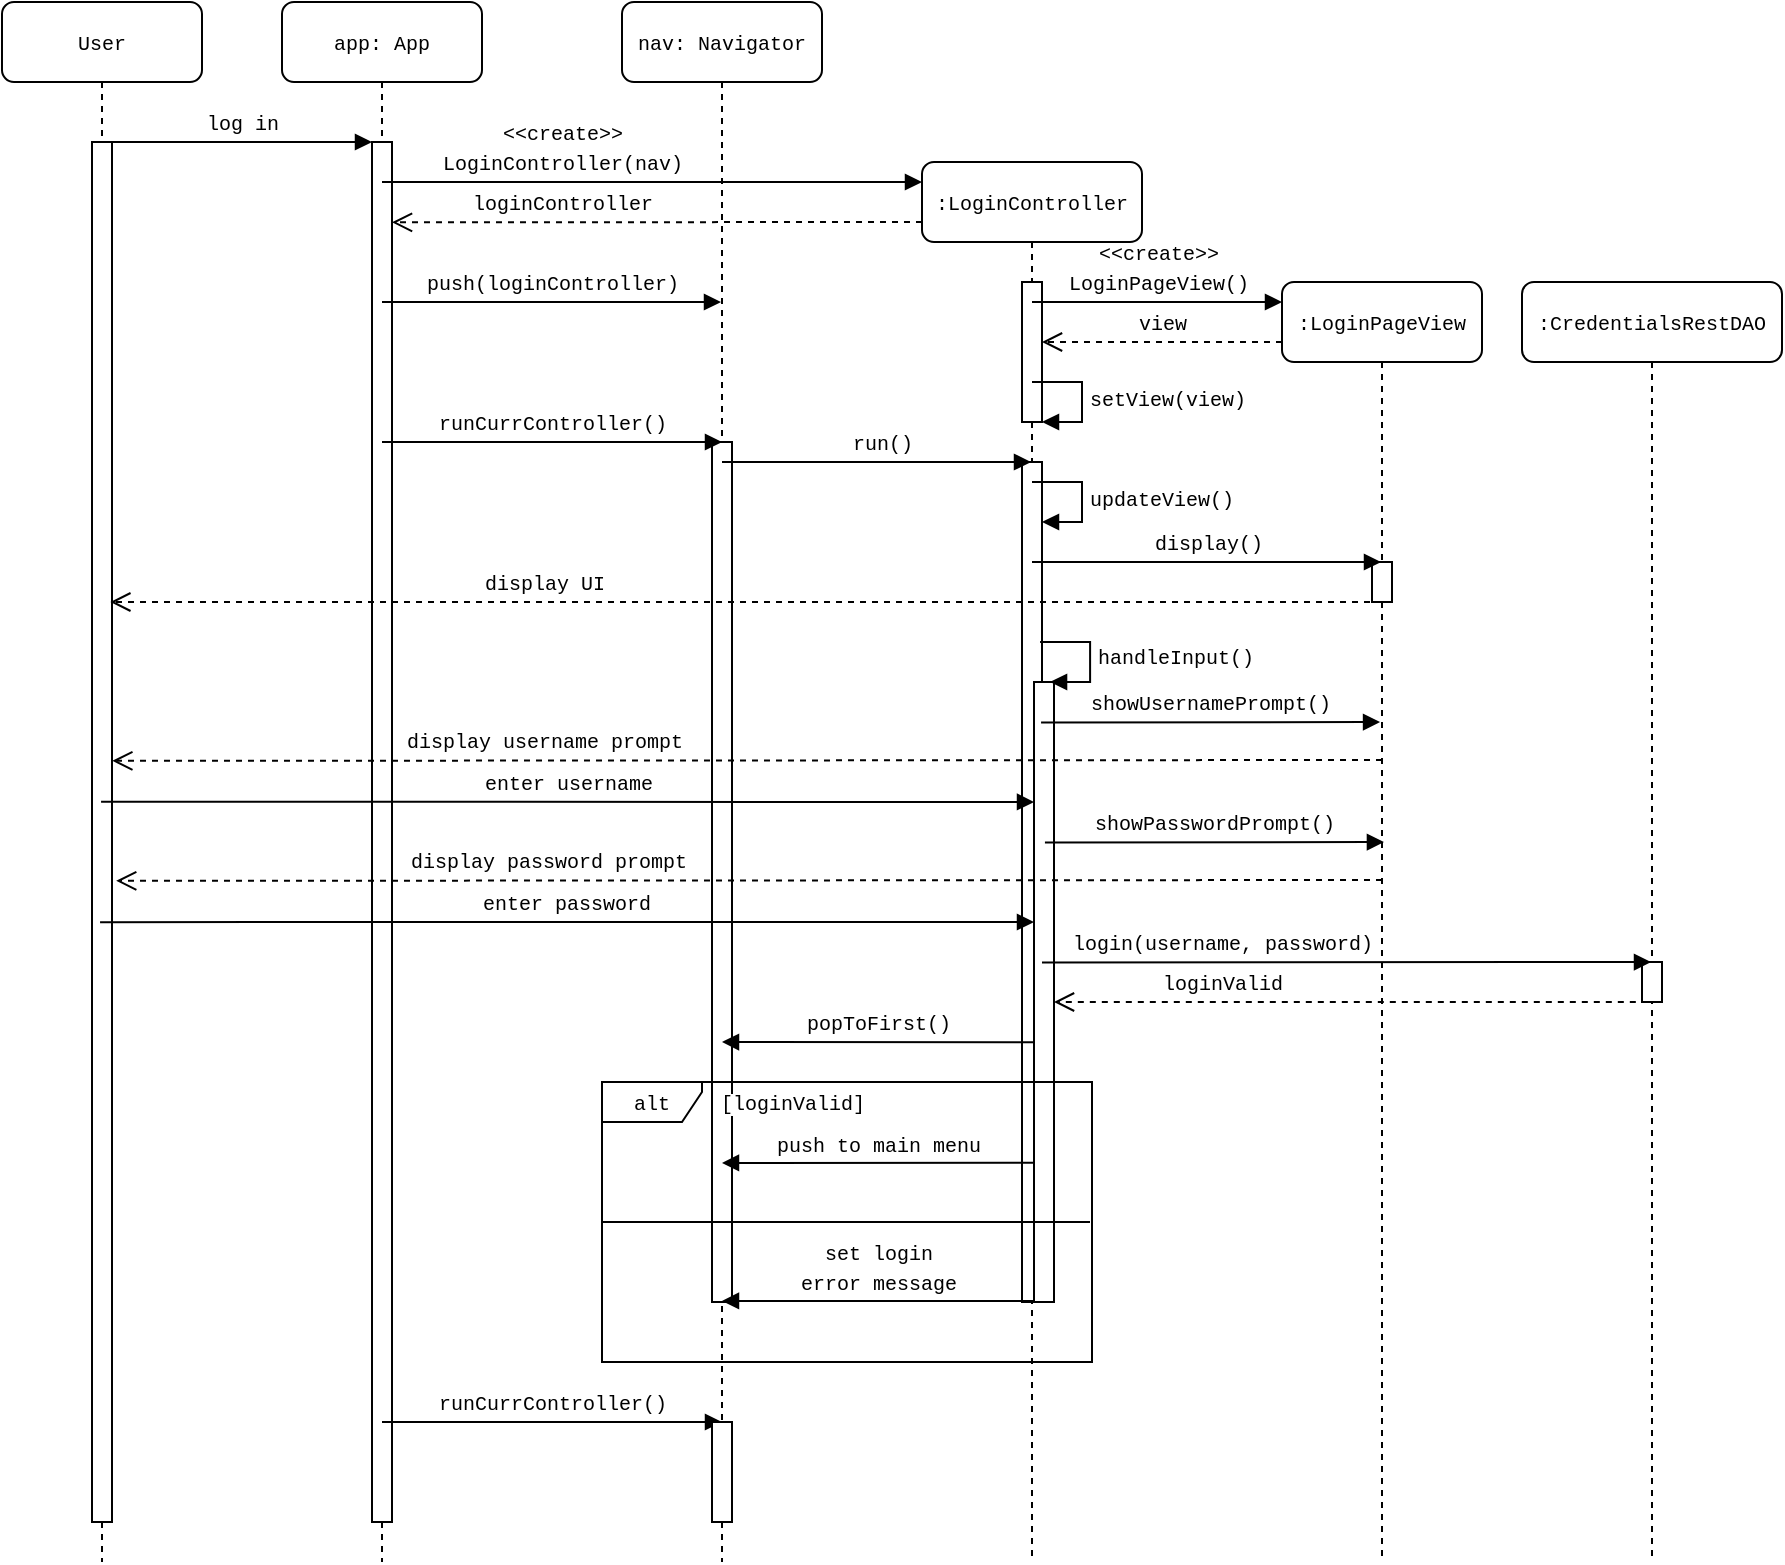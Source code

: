 <mxfile version="12.9.10" type="device"><diagram name="Page-1" id="13e1069c-82ec-6db2-03f1-153e76fe0fe0"><mxGraphModel dx="1426" dy="1629" grid="1" gridSize="10" guides="1" tooltips="1" connect="1" arrows="1" fold="1" page="1" pageScale="1" pageWidth="1100" pageHeight="850" background="#ffffff" math="0" shadow="0"><root><mxCell id="0"/><mxCell id="1" parent="0"/><mxCell id="7baba1c4bc27f4b0-4" value="&lt;font style=&quot;font-size: 10px&quot; face=&quot;Courier New&quot;&gt;:LoginController&lt;/font&gt;" style="shape=umlLifeline;perimeter=lifelinePerimeter;whiteSpace=wrap;html=1;container=1;collapsible=0;recursiveResize=0;outlineConnect=0;rounded=1;shadow=0;comic=0;labelBackgroundColor=none;strokeWidth=1;fontFamily=Verdana;fontSize=12;align=center;" parent="1" vertex="1"><mxGeometry x="560" y="120" width="110" height="700" as="geometry"/></mxCell><mxCell id="PVWXsQGOAxapaRBkz5lY-12" value="" style="html=1;points=[];perimeter=orthogonalPerimeter;rounded=0;shadow=0;comic=0;labelBackgroundColor=none;strokeWidth=1;fontFamily=Verdana;fontSize=12;align=center;" parent="1" vertex="1"><mxGeometry x="610" y="180" width="10" height="70" as="geometry"/></mxCell><mxCell id="7baba1c4bc27f4b0-2" value="&lt;font style=&quot;font-size: 10px&quot; face=&quot;Courier New&quot;&gt;app: App&lt;/font&gt;" style="shape=umlLifeline;perimeter=lifelinePerimeter;whiteSpace=wrap;html=1;container=1;collapsible=0;recursiveResize=0;outlineConnect=0;rounded=1;shadow=0;comic=0;labelBackgroundColor=none;strokeWidth=1;fontFamily=Verdana;fontSize=12;align=center;" parent="1" vertex="1"><mxGeometry x="240" y="40" width="100" height="780" as="geometry"/></mxCell><mxCell id="7baba1c4bc27f4b0-10" value="" style="html=1;points=[];perimeter=orthogonalPerimeter;rounded=0;shadow=0;comic=0;labelBackgroundColor=none;strokeWidth=1;fontFamily=Verdana;fontSize=12;align=center;" parent="7baba1c4bc27f4b0-2" vertex="1"><mxGeometry x="45" y="70" width="10" height="690" as="geometry"/></mxCell><mxCell id="7baba1c4bc27f4b0-5" value="&lt;span style=&quot;font-family: &amp;#34;courier new&amp;#34; ; font-size: 10px&quot;&gt;:LoginPageView&lt;/span&gt;" style="shape=umlLifeline;perimeter=lifelinePerimeter;whiteSpace=wrap;html=1;container=1;collapsible=0;recursiveResize=0;outlineConnect=0;rounded=1;shadow=0;comic=0;labelBackgroundColor=none;strokeWidth=1;fontFamily=Verdana;fontSize=12;align=center;" parent="1" vertex="1"><mxGeometry x="740" y="180" width="100" height="640" as="geometry"/></mxCell><mxCell id="PVWXsQGOAxapaRBkz5lY-40" value="" style="html=1;points=[];perimeter=orthogonalPerimeter;rounded=0;shadow=0;comic=0;labelBackgroundColor=none;strokeWidth=1;fontFamily=Verdana;fontSize=12;align=center;" parent="7baba1c4bc27f4b0-5" vertex="1"><mxGeometry x="45" y="140" width="10" height="20" as="geometry"/></mxCell><mxCell id="7baba1c4bc27f4b0-8" value="&lt;font style=&quot;font-size: 10px&quot; face=&quot;Courier New&quot;&gt;User&lt;/font&gt;" style="shape=umlLifeline;perimeter=lifelinePerimeter;whiteSpace=wrap;html=1;container=1;collapsible=0;recursiveResize=0;outlineConnect=0;rounded=1;shadow=0;comic=0;labelBackgroundColor=none;strokeWidth=1;fontFamily=Verdana;fontSize=12;align=center;" parent="1" vertex="1"><mxGeometry x="100" y="40" width="100" height="780" as="geometry"/></mxCell><mxCell id="7baba1c4bc27f4b0-9" value="" style="html=1;points=[];perimeter=orthogonalPerimeter;rounded=0;shadow=0;comic=0;labelBackgroundColor=none;strokeWidth=1;fontFamily=Verdana;fontSize=12;align=center;" parent="7baba1c4bc27f4b0-8" vertex="1"><mxGeometry x="45" y="70" width="10" height="690" as="geometry"/></mxCell><mxCell id="7baba1c4bc27f4b0-11" value="&lt;font face=&quot;Courier New&quot; size=&quot;1&quot;&gt;log in&lt;/font&gt;" style="html=1;verticalAlign=bottom;endArrow=block;entryX=0;entryY=0;labelBackgroundColor=none;fontFamily=Verdana;fontSize=12;edgeStyle=elbowEdgeStyle;elbow=vertical;" parent="1" source="7baba1c4bc27f4b0-9" target="7baba1c4bc27f4b0-10" edge="1"><mxGeometry relative="1" as="geometry"><mxPoint x="220" y="120" as="sourcePoint"/></mxGeometry></mxCell><mxCell id="PVWXsQGOAxapaRBkz5lY-2" value="&lt;font face=&quot;Courier New&quot; style=&quot;font-size: 10px&quot;&gt;&amp;lt;&amp;lt;create&amp;gt;&amp;gt;&lt;br&gt;LoginController(nav)&lt;/font&gt;" style="html=1;verticalAlign=bottom;endArrow=block;labelBackgroundColor=none;fontFamily=Verdana;fontSize=12;edgeStyle=elbowEdgeStyle;elbow=vertical;" parent="1" edge="1"><mxGeometry x="0.63" y="-130" relative="1" as="geometry"><mxPoint x="290" y="130" as="sourcePoint"/><mxPoint x="560" y="130" as="targetPoint"/><Array as="points"><mxPoint x="510" y="130"/><mxPoint x="420" y="140"/><mxPoint x="500" y="130"/><mxPoint x="400" y="120"/><mxPoint x="410" y="130"/><mxPoint x="390" y="140"/><mxPoint x="390" y="130"/><mxPoint x="425" y="120"/></Array><mxPoint x="-130" y="-130" as="offset"/></mxGeometry></mxCell><mxCell id="PVWXsQGOAxapaRBkz5lY-5" value="&lt;font face=&quot;Courier New&quot; style=&quot;font-size: 10px&quot;&gt;&amp;lt;&amp;lt;create&amp;gt;&amp;gt;&lt;br&gt;LoginPageView()&lt;/font&gt;" style="html=1;verticalAlign=bottom;endArrow=block;labelBackgroundColor=none;fontFamily=Verdana;fontSize=12;edgeStyle=elbowEdgeStyle;elbow=horizontal;" parent="1" edge="1"><mxGeometry relative="1" as="geometry"><mxPoint x="615" y="190" as="sourcePoint"/><mxPoint x="740" y="190" as="targetPoint"/><Array as="points"><mxPoint x="660" y="190"/><mxPoint x="710" y="200"/><mxPoint x="685" y="190"/><mxPoint x="730" y="190"/><mxPoint x="710" y="200"/><mxPoint x="710" y="190"/><mxPoint x="745" y="180"/></Array><mxPoint as="offset"/></mxGeometry></mxCell><mxCell id="PVWXsQGOAxapaRBkz5lY-9" value="&lt;font face=&quot;Courier New&quot; size=&quot;1&quot;&gt;loginController&lt;/font&gt;" style="html=1;verticalAlign=bottom;endArrow=open;dashed=1;endSize=8;labelBackgroundColor=none;fontFamily=Verdana;fontSize=12;" parent="1" edge="1"><mxGeometry x="0.357" relative="1" as="geometry"><mxPoint x="295" y="150.16" as="targetPoint"/><mxPoint x="560" y="150" as="sourcePoint"/><mxPoint as="offset"/></mxGeometry></mxCell><mxCell id="PVWXsQGOAxapaRBkz5lY-10" value="&lt;font face=&quot;Courier New&quot; size=&quot;1&quot;&gt;push(loginController)&lt;/font&gt;" style="html=1;verticalAlign=bottom;endArrow=block;labelBackgroundColor=none;fontFamily=Verdana;fontSize=12;edgeStyle=elbowEdgeStyle;elbow=vertical;" parent="1" edge="1"><mxGeometry relative="1" as="geometry"><mxPoint x="290" y="190" as="sourcePoint"/><mxPoint x="459.5" y="190" as="targetPoint"/><Array as="points"><mxPoint x="370" y="190"/><mxPoint x="415" y="200"/></Array></mxGeometry></mxCell><mxCell id="7baba1c4bc27f4b0-3" value="&lt;font style=&quot;font-size: 10px&quot; face=&quot;Courier New&quot;&gt;nav: Navigator&lt;/font&gt;" style="shape=umlLifeline;perimeter=lifelinePerimeter;whiteSpace=wrap;html=1;container=1;collapsible=0;recursiveResize=0;outlineConnect=0;rounded=1;shadow=0;comic=0;labelBackgroundColor=none;strokeWidth=1;fontFamily=Verdana;fontSize=12;align=center;" parent="1" vertex="1"><mxGeometry x="410" y="40" width="100" height="780" as="geometry"/></mxCell><mxCell id="PVWXsQGOAxapaRBkz5lY-19" value="" style="html=1;points=[];perimeter=orthogonalPerimeter;rounded=0;shadow=0;comic=0;labelBackgroundColor=none;strokeWidth=1;fontFamily=Verdana;fontSize=12;align=center;" parent="7baba1c4bc27f4b0-3" vertex="1"><mxGeometry x="45" y="220" width="10" height="430" as="geometry"/></mxCell><mxCell id="PVWXsQGOAxapaRBkz5lY-79" value="&lt;font face=&quot;Courier New&quot; size=&quot;1&quot;&gt;runCurrController()&lt;/font&gt;" style="html=1;verticalAlign=bottom;endArrow=block;labelBackgroundColor=none;fontFamily=Verdana;fontSize=12;edgeStyle=elbowEdgeStyle;elbow=vertical;" parent="7baba1c4bc27f4b0-3" edge="1"><mxGeometry relative="1" as="geometry"><mxPoint x="-120" y="710" as="sourcePoint"/><mxPoint x="50" y="710" as="targetPoint"/><Array as="points"><mxPoint x="-40" y="710"/><mxPoint x="5" y="720"/></Array></mxGeometry></mxCell><mxCell id="PVWXsQGOAxapaRBkz5lY-80" value="" style="html=1;points=[];perimeter=orthogonalPerimeter;rounded=0;shadow=0;comic=0;labelBackgroundColor=none;strokeWidth=1;fontFamily=Verdana;fontSize=12;align=center;" parent="7baba1c4bc27f4b0-3" vertex="1"><mxGeometry x="45" y="710" width="10" height="50" as="geometry"/></mxCell><mxCell id="PVWXsQGOAxapaRBkz5lY-13" value="&lt;font face=&quot;Courier New&quot; size=&quot;1&quot;&gt;view&lt;/font&gt;" style="html=1;verticalAlign=bottom;endArrow=open;dashed=1;endSize=8;labelBackgroundColor=none;fontFamily=Verdana;fontSize=12;exitX=0.5;exitY=0.976;exitDx=0;exitDy=0;exitPerimeter=0;" parent="1" edge="1"><mxGeometry relative="1" as="geometry"><mxPoint x="620" y="210" as="targetPoint"/><mxPoint x="740.0" y="210" as="sourcePoint"/><mxPoint as="offset"/></mxGeometry></mxCell><mxCell id="PVWXsQGOAxapaRBkz5lY-17" value="&lt;font style=&quot;font-size: 10px&quot; face=&quot;Courier New&quot;&gt;setView(view)&lt;/font&gt;" style="edgeStyle=orthogonalEdgeStyle;html=1;align=left;spacingLeft=2;endArrow=block;rounded=0;entryX=1;entryY=0;" parent="1" edge="1"><mxGeometry relative="1" as="geometry"><mxPoint x="615" y="230" as="sourcePoint"/><Array as="points"><mxPoint x="640" y="230"/></Array><mxPoint x="620" y="250" as="targetPoint"/></mxGeometry></mxCell><mxCell id="PVWXsQGOAxapaRBkz5lY-18" value="&lt;font face=&quot;Courier New&quot; size=&quot;1&quot;&gt;runCurrController()&lt;/font&gt;" style="html=1;verticalAlign=bottom;endArrow=block;labelBackgroundColor=none;fontFamily=Verdana;fontSize=12;edgeStyle=elbowEdgeStyle;elbow=vertical;" parent="1" edge="1"><mxGeometry relative="1" as="geometry"><mxPoint x="290" y="260" as="sourcePoint"/><mxPoint x="460" y="260" as="targetPoint"/><Array as="points"><mxPoint x="370" y="260"/><mxPoint x="415" y="270"/></Array></mxGeometry></mxCell><mxCell id="PVWXsQGOAxapaRBkz5lY-27" value="" style="html=1;points=[];perimeter=orthogonalPerimeter;rounded=0;shadow=0;comic=0;labelBackgroundColor=none;strokeWidth=1;fontFamily=Verdana;fontSize=12;align=center;" parent="1" vertex="1"><mxGeometry x="610" y="270" width="10" height="420" as="geometry"/></mxCell><mxCell id="PVWXsQGOAxapaRBkz5lY-20" value="&lt;font face=&quot;Courier New&quot; size=&quot;1&quot;&gt;run()&lt;/font&gt;" style="html=1;verticalAlign=bottom;endArrow=block;labelBackgroundColor=none;fontFamily=Verdana;fontSize=12;edgeStyle=elbowEdgeStyle;elbow=vertical;" parent="1" target="7baba1c4bc27f4b0-4" edge="1"><mxGeometry x="0.036" relative="1" as="geometry"><mxPoint x="460" y="270" as="sourcePoint"/><mxPoint x="580" y="270" as="targetPoint"/><Array as="points"><mxPoint x="550" y="270"/><mxPoint x="530" y="280"/><mxPoint x="540" y="270"/><mxPoint x="585" y="280"/></Array><mxPoint as="offset"/></mxGeometry></mxCell><mxCell id="PVWXsQGOAxapaRBkz5lY-33" value="&lt;font face=&quot;Courier New&quot; size=&quot;1&quot;&gt;display()&lt;br&gt;&lt;/font&gt;" style="html=1;verticalAlign=bottom;endArrow=block;labelBackgroundColor=none;fontFamily=Verdana;fontSize=12;edgeStyle=elbowEdgeStyle;elbow=vertical;" parent="1" target="7baba1c4bc27f4b0-5" edge="1"><mxGeometry relative="1" as="geometry"><mxPoint x="615" y="320.0" as="sourcePoint"/><mxPoint x="750" y="320.0" as="targetPoint"/></mxGeometry></mxCell><mxCell id="PVWXsQGOAxapaRBkz5lY-46" value="" style="html=1;points=[];perimeter=orthogonalPerimeter;rounded=0;shadow=0;comic=0;labelBackgroundColor=none;strokeWidth=1;fontFamily=Verdana;fontSize=12;align=center;" parent="1" vertex="1"><mxGeometry x="616" y="380" width="10" height="310" as="geometry"/></mxCell><mxCell id="PVWXsQGOAxapaRBkz5lY-30" value="&lt;font style=&quot;font-size: 10px&quot; face=&quot;Courier New&quot;&gt;updateView()&lt;/font&gt;" style="edgeStyle=orthogonalEdgeStyle;html=1;align=left;spacingLeft=2;endArrow=block;rounded=0;entryX=1;entryY=0;" parent="1" edge="1"><mxGeometry relative="1" as="geometry"><mxPoint x="615" y="280" as="sourcePoint"/><Array as="points"><mxPoint x="640" y="280"/></Array><mxPoint x="620" y="300" as="targetPoint"/></mxGeometry></mxCell><mxCell id="PVWXsQGOAxapaRBkz5lY-50" value="&lt;font style=&quot;font-size: 10px&quot; face=&quot;Courier New&quot;&gt;handleInput()&lt;/font&gt;" style="edgeStyle=orthogonalEdgeStyle;html=1;align=left;spacingLeft=2;endArrow=block;rounded=0;entryX=1;entryY=0;" parent="1" edge="1"><mxGeometry relative="1" as="geometry"><mxPoint x="619.03" y="360" as="sourcePoint"/><Array as="points"><mxPoint x="644.03" y="360"/></Array><mxPoint x="624.03" y="380" as="targetPoint"/></mxGeometry></mxCell><mxCell id="PVWXsQGOAxapaRBkz5lY-51" value="&lt;font face=&quot;Courier New&quot; size=&quot;1&quot;&gt;showUsernamePrompt()&lt;br&gt;&lt;/font&gt;" style="html=1;verticalAlign=bottom;endArrow=block;labelBackgroundColor=none;fontFamily=Verdana;fontSize=12;edgeStyle=elbowEdgeStyle;elbow=vertical;" parent="1" edge="1"><mxGeometry relative="1" as="geometry"><mxPoint x="619.53" y="400.24" as="sourcePoint"/><mxPoint x="789.03" y="400.0" as="targetPoint"/></mxGeometry></mxCell><mxCell id="PVWXsQGOAxapaRBkz5lY-55" value="" style="line;strokeWidth=1;fillColor=none;align=left;verticalAlign=middle;spacingTop=-1;spacingLeft=3;spacingRight=3;rotatable=0;labelPosition=right;points=[];portConstraint=eastwest;" parent="1" vertex="1"><mxGeometry x="400" y="646" width="244" height="8" as="geometry"/></mxCell><mxCell id="PVWXsQGOAxapaRBkz5lY-59" value="&lt;font face=&quot;Courier New&quot; size=&quot;1&quot;&gt;display UI&lt;/font&gt;" style="html=1;verticalAlign=bottom;endArrow=open;dashed=1;endSize=8;labelBackgroundColor=none;fontFamily=Verdana;fontSize=12;" parent="1" edge="1"><mxGeometry x="0.32" relative="1" as="geometry"><mxPoint x="154.16" y="340" as="targetPoint"/><mxPoint x="790" y="340" as="sourcePoint"/><mxPoint as="offset"/></mxGeometry></mxCell><mxCell id="PVWXsQGOAxapaRBkz5lY-60" value="&lt;font face=&quot;Courier New&quot; size=&quot;1&quot;&gt;display username prompt&lt;/font&gt;" style="html=1;verticalAlign=bottom;endArrow=open;dashed=1;endSize=8;labelBackgroundColor=none;fontFamily=Verdana;fontSize=12;entryX=1.062;entryY=0.84;entryDx=0;entryDy=0;entryPerimeter=0;" parent="1" edge="1"><mxGeometry x="0.32" relative="1" as="geometry"><mxPoint x="155.15" y="419.43" as="targetPoint"/><mxPoint x="790" y="419" as="sourcePoint"/><mxPoint as="offset"/></mxGeometry></mxCell><mxCell id="PVWXsQGOAxapaRBkz5lY-61" value="&lt;font face=&quot;Courier New&quot; size=&quot;1&quot;&gt;enter username&lt;br&gt;&lt;/font&gt;" style="html=1;verticalAlign=bottom;endArrow=block;labelBackgroundColor=none;fontFamily=Verdana;fontSize=12;edgeStyle=elbowEdgeStyle;elbow=vertical;" parent="1" target="PVWXsQGOAxapaRBkz5lY-46" edge="1"><mxGeometry relative="1" as="geometry"><mxPoint x="149.53" y="439.83" as="sourcePoint"/><mxPoint x="600" y="440" as="targetPoint"/></mxGeometry></mxCell><mxCell id="PVWXsQGOAxapaRBkz5lY-62" value="&lt;font face=&quot;Courier New&quot; size=&quot;1&quot;&gt;showPasswordPrompt()&lt;br&gt;&lt;/font&gt;" style="html=1;verticalAlign=bottom;endArrow=block;labelBackgroundColor=none;fontFamily=Verdana;fontSize=12;edgeStyle=elbowEdgeStyle;elbow=vertical;" parent="1" edge="1"><mxGeometry relative="1" as="geometry"><mxPoint x="621.47" y="460.24" as="sourcePoint"/><mxPoint x="790.97" y="460.0" as="targetPoint"/></mxGeometry></mxCell><mxCell id="PVWXsQGOAxapaRBkz5lY-63" value="&lt;font face=&quot;Courier New&quot; size=&quot;1&quot;&gt;display password prompt&lt;/font&gt;" style="html=1;verticalAlign=bottom;endArrow=open;dashed=1;endSize=8;labelBackgroundColor=none;fontFamily=Verdana;fontSize=12;entryX=1.062;entryY=0.84;entryDx=0;entryDy=0;entryPerimeter=0;" parent="1" edge="1"><mxGeometry x="0.32" relative="1" as="geometry"><mxPoint x="157.09" y="479.43" as="targetPoint"/><mxPoint x="790" y="479" as="sourcePoint"/><mxPoint as="offset"/></mxGeometry></mxCell><mxCell id="PVWXsQGOAxapaRBkz5lY-64" value="&lt;font face=&quot;Courier New&quot; size=&quot;1&quot;&gt;enter password&lt;br&gt;&lt;/font&gt;" style="html=1;verticalAlign=bottom;endArrow=block;labelBackgroundColor=none;fontFamily=Verdana;fontSize=12;edgeStyle=elbowEdgeStyle;elbow=vertical;" parent="1" target="PVWXsQGOAxapaRBkz5lY-46" edge="1"><mxGeometry relative="1" as="geometry"><mxPoint x="149.03" y="500.07" as="sourcePoint"/><mxPoint x="600" y="500" as="targetPoint"/></mxGeometry></mxCell><mxCell id="PVWXsQGOAxapaRBkz5lY-67" value="&lt;span style=&quot;font-family: &amp;#34;courier new&amp;#34; ; font-size: 10px&quot;&gt;:CredentialsRestDAO&lt;br&gt;&lt;/span&gt;" style="shape=umlLifeline;perimeter=lifelinePerimeter;whiteSpace=wrap;html=1;container=1;collapsible=0;recursiveResize=0;outlineConnect=0;rounded=1;shadow=0;comic=0;labelBackgroundColor=none;strokeWidth=1;fontFamily=Verdana;fontSize=12;align=center;" parent="1" vertex="1"><mxGeometry x="860" y="180" width="130" height="640" as="geometry"/></mxCell><mxCell id="PVWXsQGOAxapaRBkz5lY-68" value="" style="html=1;points=[];perimeter=orthogonalPerimeter;rounded=0;shadow=0;comic=0;labelBackgroundColor=none;strokeWidth=1;fontFamily=Verdana;fontSize=12;align=center;" parent="PVWXsQGOAxapaRBkz5lY-67" vertex="1"><mxGeometry x="60" y="340" width="10" height="20" as="geometry"/></mxCell><mxCell id="PVWXsQGOAxapaRBkz5lY-69" value="&lt;font face=&quot;Courier New&quot; size=&quot;1&quot;&gt;login(username, password)&lt;br&gt;&lt;/font&gt;" style="html=1;verticalAlign=bottom;endArrow=block;labelBackgroundColor=none;fontFamily=Verdana;fontSize=12;edgeStyle=elbowEdgeStyle;elbow=vertical;" parent="1" target="PVWXsQGOAxapaRBkz5lY-67" edge="1"><mxGeometry x="-0.408" relative="1" as="geometry"><mxPoint x="620" y="520.24" as="sourcePoint"/><mxPoint x="789.5" y="520.0" as="targetPoint"/><mxPoint as="offset"/></mxGeometry></mxCell><mxCell id="PVWXsQGOAxapaRBkz5lY-70" value="&lt;font face=&quot;Courier New&quot; size=&quot;1&quot;&gt;loginValid&lt;/font&gt;" style="html=1;verticalAlign=bottom;endArrow=open;dashed=1;endSize=8;labelBackgroundColor=none;fontFamily=Verdana;fontSize=12;" parent="1" target="PVWXsQGOAxapaRBkz5lY-46" edge="1"><mxGeometry x="0.434" relative="1" as="geometry"><mxPoint x="630" y="540" as="targetPoint"/><mxPoint x="922.91" y="540.0" as="sourcePoint"/><mxPoint as="offset"/></mxGeometry></mxCell><mxCell id="PVWXsQGOAxapaRBkz5lY-73" value="&lt;font face=&quot;Courier New&quot; size=&quot;1&quot;&gt;popToFirst()&lt;br&gt;&lt;/font&gt;" style="html=1;verticalAlign=bottom;endArrow=block;labelBackgroundColor=none;fontFamily=Verdana;fontSize=12;edgeStyle=elbowEdgeStyle;elbow=vertical;" parent="1" edge="1"><mxGeometry relative="1" as="geometry"><mxPoint x="616" y="560.14" as="sourcePoint"/><mxPoint x="460" y="560" as="targetPoint"/></mxGeometry></mxCell><mxCell id="PVWXsQGOAxapaRBkz5lY-75" value="&lt;font face=&quot;Courier New&quot; size=&quot;1&quot;&gt;push to main menu&lt;br&gt;&lt;/font&gt;" style="html=1;verticalAlign=bottom;endArrow=block;labelBackgroundColor=none;fontFamily=Verdana;fontSize=12;edgeStyle=elbowEdgeStyle;elbow=vertical;" parent="1" edge="1"><mxGeometry relative="1" as="geometry"><mxPoint x="616.0" y="620.38" as="sourcePoint"/><mxPoint x="460" y="620.24" as="targetPoint"/></mxGeometry></mxCell><mxCell id="PVWXsQGOAxapaRBkz5lY-78" value="&lt;font face=&quot;Courier New&quot; size=&quot;1&quot;&gt;set login&lt;br&gt;error message&lt;br&gt;&lt;/font&gt;" style="html=1;verticalAlign=bottom;endArrow=block;labelBackgroundColor=none;fontFamily=Verdana;fontSize=12;edgeStyle=elbowEdgeStyle;elbow=vertical;" parent="1" edge="1"><mxGeometry relative="1" as="geometry"><mxPoint x="616.0" y="689.45" as="sourcePoint"/><mxPoint x="460" y="689.31" as="targetPoint"/></mxGeometry></mxCell><mxCell id="PVWXsQGOAxapaRBkz5lY-57" value="&lt;font face=&quot;Courier New&quot; style=&quot;font-size: 10px ; background-color: rgb(255 , 255 , 255)&quot;&gt;[loginValid]&lt;/font&gt;" style="text;html=1;align=center;verticalAlign=middle;resizable=0;points=[];autosize=1;" parent="1" vertex="1"><mxGeometry x="450" y="580" width="90" height="20" as="geometry"/></mxCell><mxCell id="PVWXsQGOAxapaRBkz5lY-54" value="&lt;font style=&quot;font-size: 10px&quot; face=&quot;Courier New&quot;&gt;alt&lt;/font&gt;" style="shape=umlFrame;whiteSpace=wrap;html=1;width=50;height=20;" parent="1" vertex="1"><mxGeometry x="400" y="580" width="245" height="140" as="geometry"/></mxCell></root></mxGraphModel></diagram></mxfile>